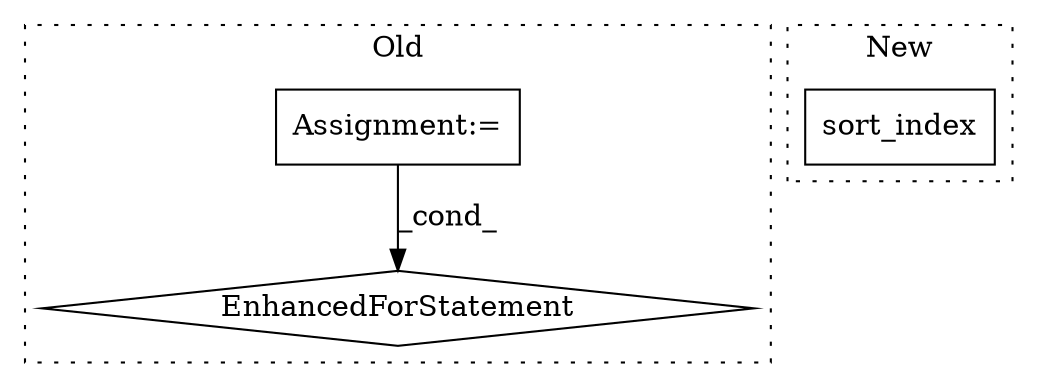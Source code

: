 digraph G {
subgraph cluster0 {
1 [label="EnhancedForStatement" a="70" s="855,924" l="53,2" shape="diamond"];
3 [label="Assignment:=" a="7" s="855,924" l="53,2" shape="box"];
label = "Old";
style="dotted";
}
subgraph cluster1 {
2 [label="sort_index" a="32" s="854" l="12" shape="box"];
label = "New";
style="dotted";
}
3 -> 1 [label="_cond_"];
}